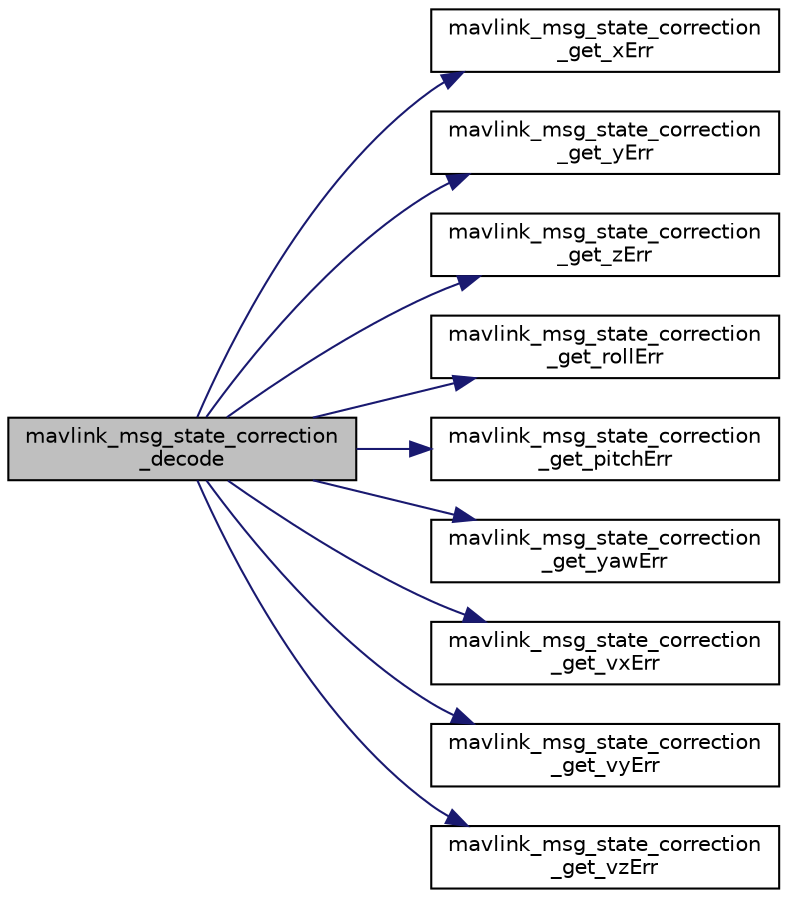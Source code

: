 digraph "mavlink_msg_state_correction_decode"
{
 // INTERACTIVE_SVG=YES
  edge [fontname="Helvetica",fontsize="10",labelfontname="Helvetica",labelfontsize="10"];
  node [fontname="Helvetica",fontsize="10",shape=record];
  rankdir="LR";
  Node1 [label="mavlink_msg_state_correction\l_decode",height=0.2,width=0.4,color="black", fillcolor="grey75", style="filled" fontcolor="black"];
  Node1 -> Node2 [color="midnightblue",fontsize="10",style="solid",fontname="Helvetica"];
  Node2 [label="mavlink_msg_state_correction\l_get_xErr",height=0.2,width=0.4,color="black", fillcolor="white", style="filled",URL="$mavlink__msg__state__correction_8h.html#a86e3dcc90d15484ebd4e01aa26b5e8fc",tooltip="Send a state_correction message. "];
  Node1 -> Node3 [color="midnightblue",fontsize="10",style="solid",fontname="Helvetica"];
  Node3 [label="mavlink_msg_state_correction\l_get_yErr",height=0.2,width=0.4,color="black", fillcolor="white", style="filled",URL="$mavlink__msg__state__correction_8h.html#a1b3a891d1cfb4895665551b2a6c435f8",tooltip="Get field yErr from state_correction message. "];
  Node1 -> Node4 [color="midnightblue",fontsize="10",style="solid",fontname="Helvetica"];
  Node4 [label="mavlink_msg_state_correction\l_get_zErr",height=0.2,width=0.4,color="black", fillcolor="white", style="filled",URL="$mavlink__msg__state__correction_8h.html#a96af625326a0bf98217436b7a1a06903",tooltip="Get field zErr from state_correction message. "];
  Node1 -> Node5 [color="midnightblue",fontsize="10",style="solid",fontname="Helvetica"];
  Node5 [label="mavlink_msg_state_correction\l_get_rollErr",height=0.2,width=0.4,color="black", fillcolor="white", style="filled",URL="$mavlink__msg__state__correction_8h.html#a31bd1e963583f808c151236b3f556953",tooltip="Get field rollErr from state_correction message. "];
  Node1 -> Node6 [color="midnightblue",fontsize="10",style="solid",fontname="Helvetica"];
  Node6 [label="mavlink_msg_state_correction\l_get_pitchErr",height=0.2,width=0.4,color="black", fillcolor="white", style="filled",URL="$mavlink__msg__state__correction_8h.html#a59eef5b127012900f4ae6fca8bd51c25",tooltip="Get field pitchErr from state_correction message. "];
  Node1 -> Node7 [color="midnightblue",fontsize="10",style="solid",fontname="Helvetica"];
  Node7 [label="mavlink_msg_state_correction\l_get_yawErr",height=0.2,width=0.4,color="black", fillcolor="white", style="filled",URL="$mavlink__msg__state__correction_8h.html#ab91979e9c98f6c94ef1b884b0453e50c",tooltip="Get field yawErr from state_correction message. "];
  Node1 -> Node8 [color="midnightblue",fontsize="10",style="solid",fontname="Helvetica"];
  Node8 [label="mavlink_msg_state_correction\l_get_vxErr",height=0.2,width=0.4,color="black", fillcolor="white", style="filled",URL="$mavlink__msg__state__correction_8h.html#a4c885bf91c6a7c21c2d1767e84c1310d",tooltip="Get field vxErr from state_correction message. "];
  Node1 -> Node9 [color="midnightblue",fontsize="10",style="solid",fontname="Helvetica"];
  Node9 [label="mavlink_msg_state_correction\l_get_vyErr",height=0.2,width=0.4,color="black", fillcolor="white", style="filled",URL="$mavlink__msg__state__correction_8h.html#ac94cd0114d3868fb1398339be9265889",tooltip="Get field vyErr from state_correction message. "];
  Node1 -> Node10 [color="midnightblue",fontsize="10",style="solid",fontname="Helvetica"];
  Node10 [label="mavlink_msg_state_correction\l_get_vzErr",height=0.2,width=0.4,color="black", fillcolor="white", style="filled",URL="$mavlink__msg__state__correction_8h.html#ae200ccaad7ccc040c2398bb7864dbce2",tooltip="Get field vzErr from state_correction message. "];
}
